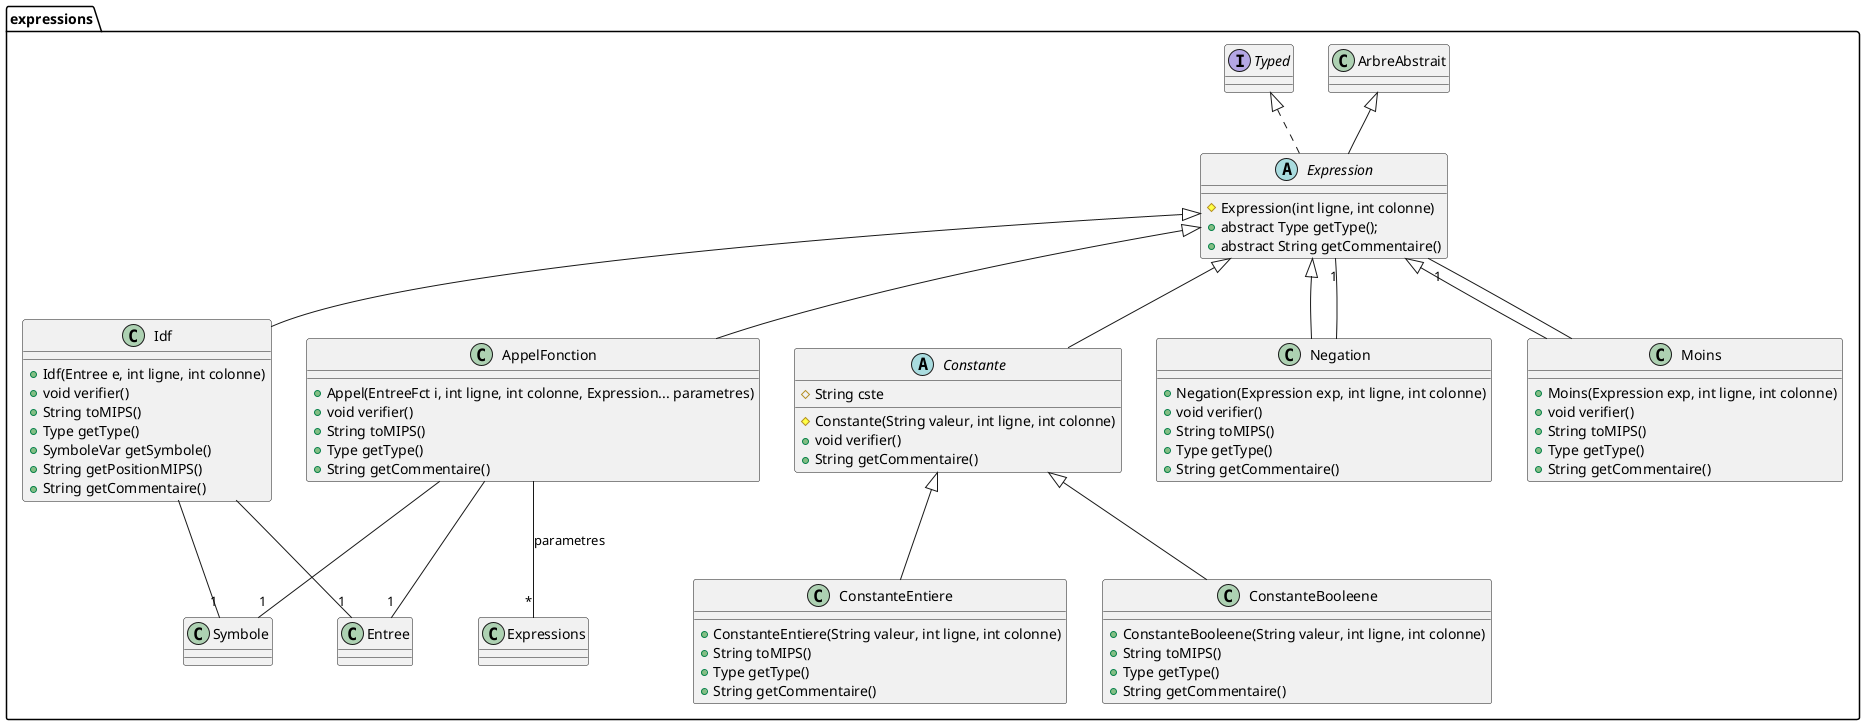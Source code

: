@startuml
package expressions {
	class AppelFonction extends Expression {
		+ Appel(EntreeFct i, int ligne, int colonne, Expression... parametres)
		+ void verifier()
		+ String toMIPS()
		+ Type getType()
		+ String getCommentaire()
	}
	AppelFonction --"1" Entree
	AppelFonction --"1" Symbole
	AppelFonction --"*" Expressions : parametres



	abstract class Constante extends Expression {
		# String cste
		# Constante(String valeur, int ligne, int colonne)
		+ void verifier()
		+ String getCommentaire()
	}

	class ConstanteBooleene extends Constante {
		+ ConstanteBooleene(String valeur, int ligne, int colonne)
		+ String toMIPS()
		+ Type getType()
		+ String getCommentaire()
	}

	class ConstanteEntiere extends Constante {
		+ ConstanteEntiere(String valeur, int ligne, int colonne)
		+ String toMIPS()
		+ Type getType()
		+ String getCommentaire()
	}


	abstract class Expression extends ArbreAbstrait implements Typed{
		# Expression(int ligne, int colonne)
		+ abstract Type getType();
		+ abstract String getCommentaire()
	}

	class Idf extends Expression {
		+ Idf(Entree e, int ligne, int colonne)
		+ void verifier()
		+ String toMIPS()
		+ Type getType()
		+ SymboleVar getSymbole()
		+ String getPositionMIPS()
		+ String getCommentaire()
	}
	Idf --"1" Entree
	Idf --"1" Symbole

	class Negation extends Expression {
		+ Negation(Expression exp, int ligne, int colonne)
		+ void verifier()
		+ String toMIPS()
		+ Type getType()
		+ String getCommentaire()
	}
	Negation --"1" Expression

	class Moins extends Expression {
		+ Moins(Expression exp, int ligne, int colonne)
		+ void verifier()
		+ String toMIPS()
		+ Type getType()
		+ String getCommentaire()
	}
	Moins --"1" Expression

}
@enduml